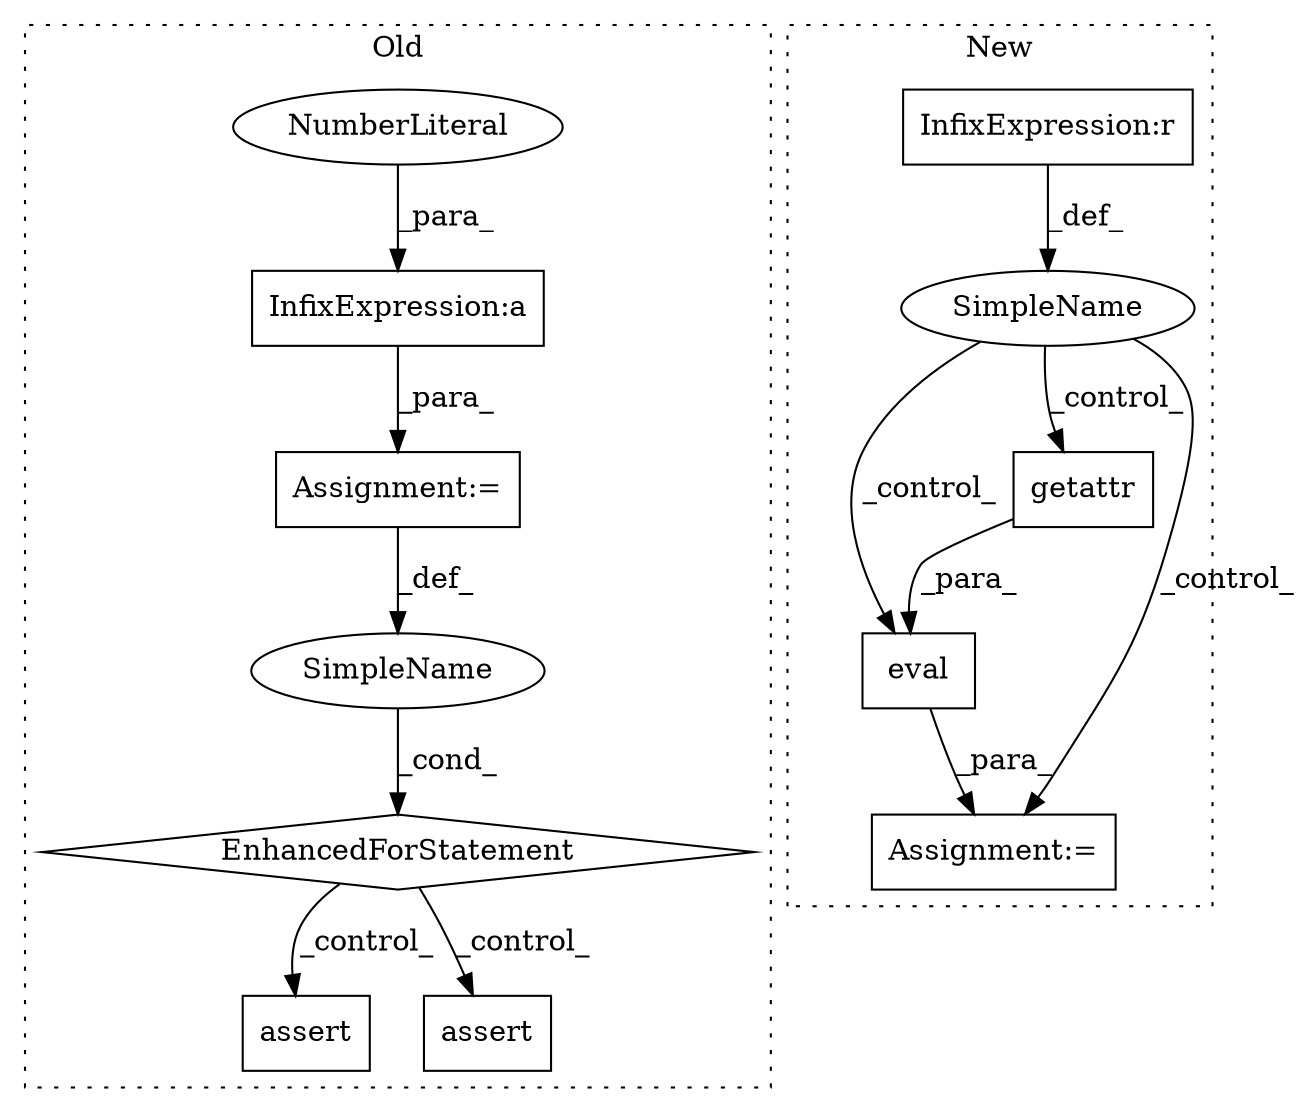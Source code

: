 digraph G {
subgraph cluster0 {
1 [label="assert" a="32" s="1394,1442" l="16,1" shape="box"];
4 [label="Assignment:=" a="7" s="1244,1327" l="53,2" shape="box"];
5 [label="EnhancedForStatement" a="70" s="1244,1327" l="53,2" shape="diamond"];
6 [label="SimpleName" a="42" s="1301" l="1" shape="ellipse"];
8 [label="assert" a="6" s="1500" l="7" shape="box"];
9 [label="InfixExpression:a" a="27" s="1322" l="3" shape="box"];
10 [label="NumberLiteral" a="34" s="1325" l="1" shape="ellipse"];
label = "Old";
style="dotted";
}
subgraph cluster1 {
2 [label="eval" a="32" s="2166,2202" l="5,1" shape="box"];
3 [label="Assignment:=" a="7" s="2163" l="1" shape="box"];
7 [label="getattr" a="32" s="2171,2201" l="8,1" shape="box"];
11 [label="SimpleName" a="42" s="" l="" shape="ellipse"];
12 [label="InfixExpression:r" a="27" s="2072" l="4" shape="box"];
label = "New";
style="dotted";
}
2 -> 3 [label="_para_"];
4 -> 6 [label="_def_"];
5 -> 1 [label="_control_"];
5 -> 8 [label="_control_"];
6 -> 5 [label="_cond_"];
7 -> 2 [label="_para_"];
9 -> 4 [label="_para_"];
10 -> 9 [label="_para_"];
11 -> 7 [label="_control_"];
11 -> 3 [label="_control_"];
11 -> 2 [label="_control_"];
12 -> 11 [label="_def_"];
}